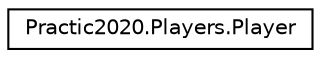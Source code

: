digraph "Иерархия классов. Графический вид."
{
 // LATEX_PDF_SIZE
  edge [fontname="Helvetica",fontsize="10",labelfontname="Helvetica",labelfontsize="10"];
  node [fontname="Helvetica",fontsize="10",shape=record];
  rankdir="LR";
  Node0 [label="Practic2020.Players.Player",height=0.2,width=0.4,color="black", fillcolor="white", style="filled",URL="$class_practic2020_1_1_players_1_1_player.html",tooltip=" "];
}
